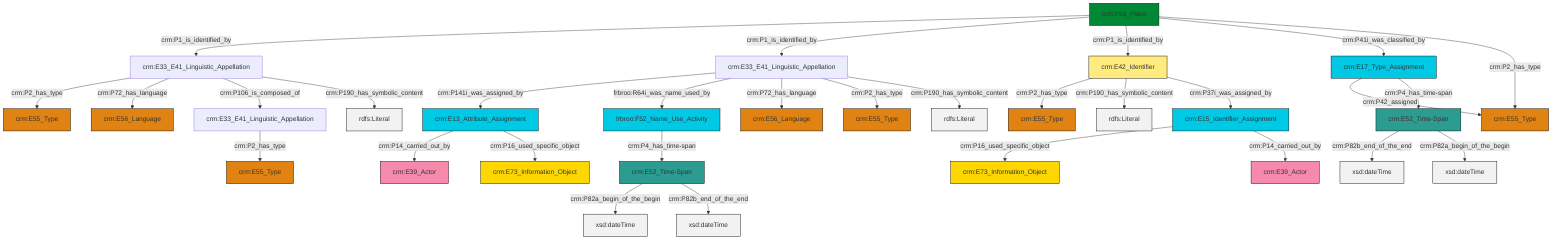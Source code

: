 graph TD
classDef Literal fill:#f2f2f2,stroke:#000000;
classDef CRM_Entity fill:#FFFFFF,stroke:#000000;
classDef Temporal_Entity fill:#00C9E6, stroke:#000000;
classDef Type fill:#E18312, stroke:#000000;
classDef Time-Span fill:#2C9C91, stroke:#000000;
classDef Appellation fill:#FFEB7F, stroke:#000000;
classDef Place fill:#008836, stroke:#000000;
classDef Persistent_Item fill:#B266B2, stroke:#000000;
classDef Conceptual_Object fill:#FFD700, stroke:#000000;
classDef Physical_Thing fill:#D2B48C, stroke:#000000;
classDef Actor fill:#f58aad, stroke:#000000;
classDef PC_Classes fill:#4ce600, stroke:#000000;
classDef Multi fill:#cccccc,stroke:#000000;

0["frbroo:F52_Name_Use_Activity"]:::Temporal_Entity -->|crm:P4_has_time-span| 1["crm:E52_Time-Span"]:::Time-Span
2["crm:E53_Place"]:::Place -->|crm:P1_is_identified_by| 3["crm:E33_E41_Linguistic_Appellation"]:::Default
2["crm:E53_Place"]:::Place -->|crm:P1_is_identified_by| 8["crm:E33_E41_Linguistic_Appellation"]:::Default
9["crm:E52_Time-Span"]:::Time-Span -->|crm:P82b_end_of_the_end| 10[xsd:dateTime]:::Literal
12["crm:E17_Type_Assignment"]:::Temporal_Entity -->|crm:P42_assigned| 13["crm:E55_Type"]:::Type
9["crm:E52_Time-Span"]:::Time-Span -->|crm:P82a_begin_of_the_begin| 14[xsd:dateTime]:::Literal
3["crm:E33_E41_Linguistic_Appellation"]:::Default -->|crm:P2_has_type| 17["crm:E55_Type"]:::Type
18["crm:E33_E41_Linguistic_Appellation"]:::Default -->|crm:P2_has_type| 19["crm:E55_Type"]:::Type
1["crm:E52_Time-Span"]:::Time-Span -->|crm:P82a_begin_of_the_begin| 20[xsd:dateTime]:::Literal
3["crm:E33_E41_Linguistic_Appellation"]:::Default -->|crm:P72_has_language| 23["crm:E56_Language"]:::Type
1["crm:E52_Time-Span"]:::Time-Span -->|crm:P82b_end_of_the_end| 24[xsd:dateTime]:::Literal
8["crm:E33_E41_Linguistic_Appellation"]:::Default -->|crm:P141i_was_assigned_by| 4["crm:E13_Attribute_Assignment"]:::Temporal_Entity
3["crm:E33_E41_Linguistic_Appellation"]:::Default -->|crm:P106_is_composed_of| 18["crm:E33_E41_Linguistic_Appellation"]:::Default
8["crm:E33_E41_Linguistic_Appellation"]:::Default -->|frbroo:R64i_was_name_used_by| 0["frbroo:F52_Name_Use_Activity"]:::Temporal_Entity
15["crm:E15_Identifier_Assignment"]:::Temporal_Entity -->|crm:P16_used_specific_object| 28["crm:E73_Information_Object"]:::Conceptual_Object
12["crm:E17_Type_Assignment"]:::Temporal_Entity -->|crm:P4_has_time-span| 9["crm:E52_Time-Span"]:::Time-Span
4["crm:E13_Attribute_Assignment"]:::Temporal_Entity -->|crm:P14_carried_out_by| 32["crm:E39_Actor"]:::Actor
4["crm:E13_Attribute_Assignment"]:::Temporal_Entity -->|crm:P16_used_specific_object| 34["crm:E73_Information_Object"]:::Conceptual_Object
15["crm:E15_Identifier_Assignment"]:::Temporal_Entity -->|crm:P14_carried_out_by| 35["crm:E39_Actor"]:::Actor
8["crm:E33_E41_Linguistic_Appellation"]:::Default -->|crm:P72_has_language| 6["crm:E56_Language"]:::Type
8["crm:E33_E41_Linguistic_Appellation"]:::Default -->|crm:P2_has_type| 43["crm:E55_Type"]:::Type
8["crm:E33_E41_Linguistic_Appellation"]:::Default -->|crm:P190_has_symbolic_content| 47[rdfs:Literal]:::Literal
3["crm:E33_E41_Linguistic_Appellation"]:::Default -->|crm:P190_has_symbolic_content| 49[rdfs:Literal]:::Literal
2["crm:E53_Place"]:::Place -->|crm:P1_is_identified_by| 41["crm:E42_Identifier"]:::Appellation
2["crm:E53_Place"]:::Place -->|crm:P41i_was_classified_by| 12["crm:E17_Type_Assignment"]:::Temporal_Entity
41["crm:E42_Identifier"]:::Appellation -->|crm:P2_has_type| 29["crm:E55_Type"]:::Type
41["crm:E42_Identifier"]:::Appellation -->|crm:P190_has_symbolic_content| 51[rdfs:Literal]:::Literal
41["crm:E42_Identifier"]:::Appellation -->|crm:P37i_was_assigned_by| 15["crm:E15_Identifier_Assignment"]:::Temporal_Entity
2["crm:E53_Place"]:::Place -->|crm:P2_has_type| 13["crm:E55_Type"]:::Type